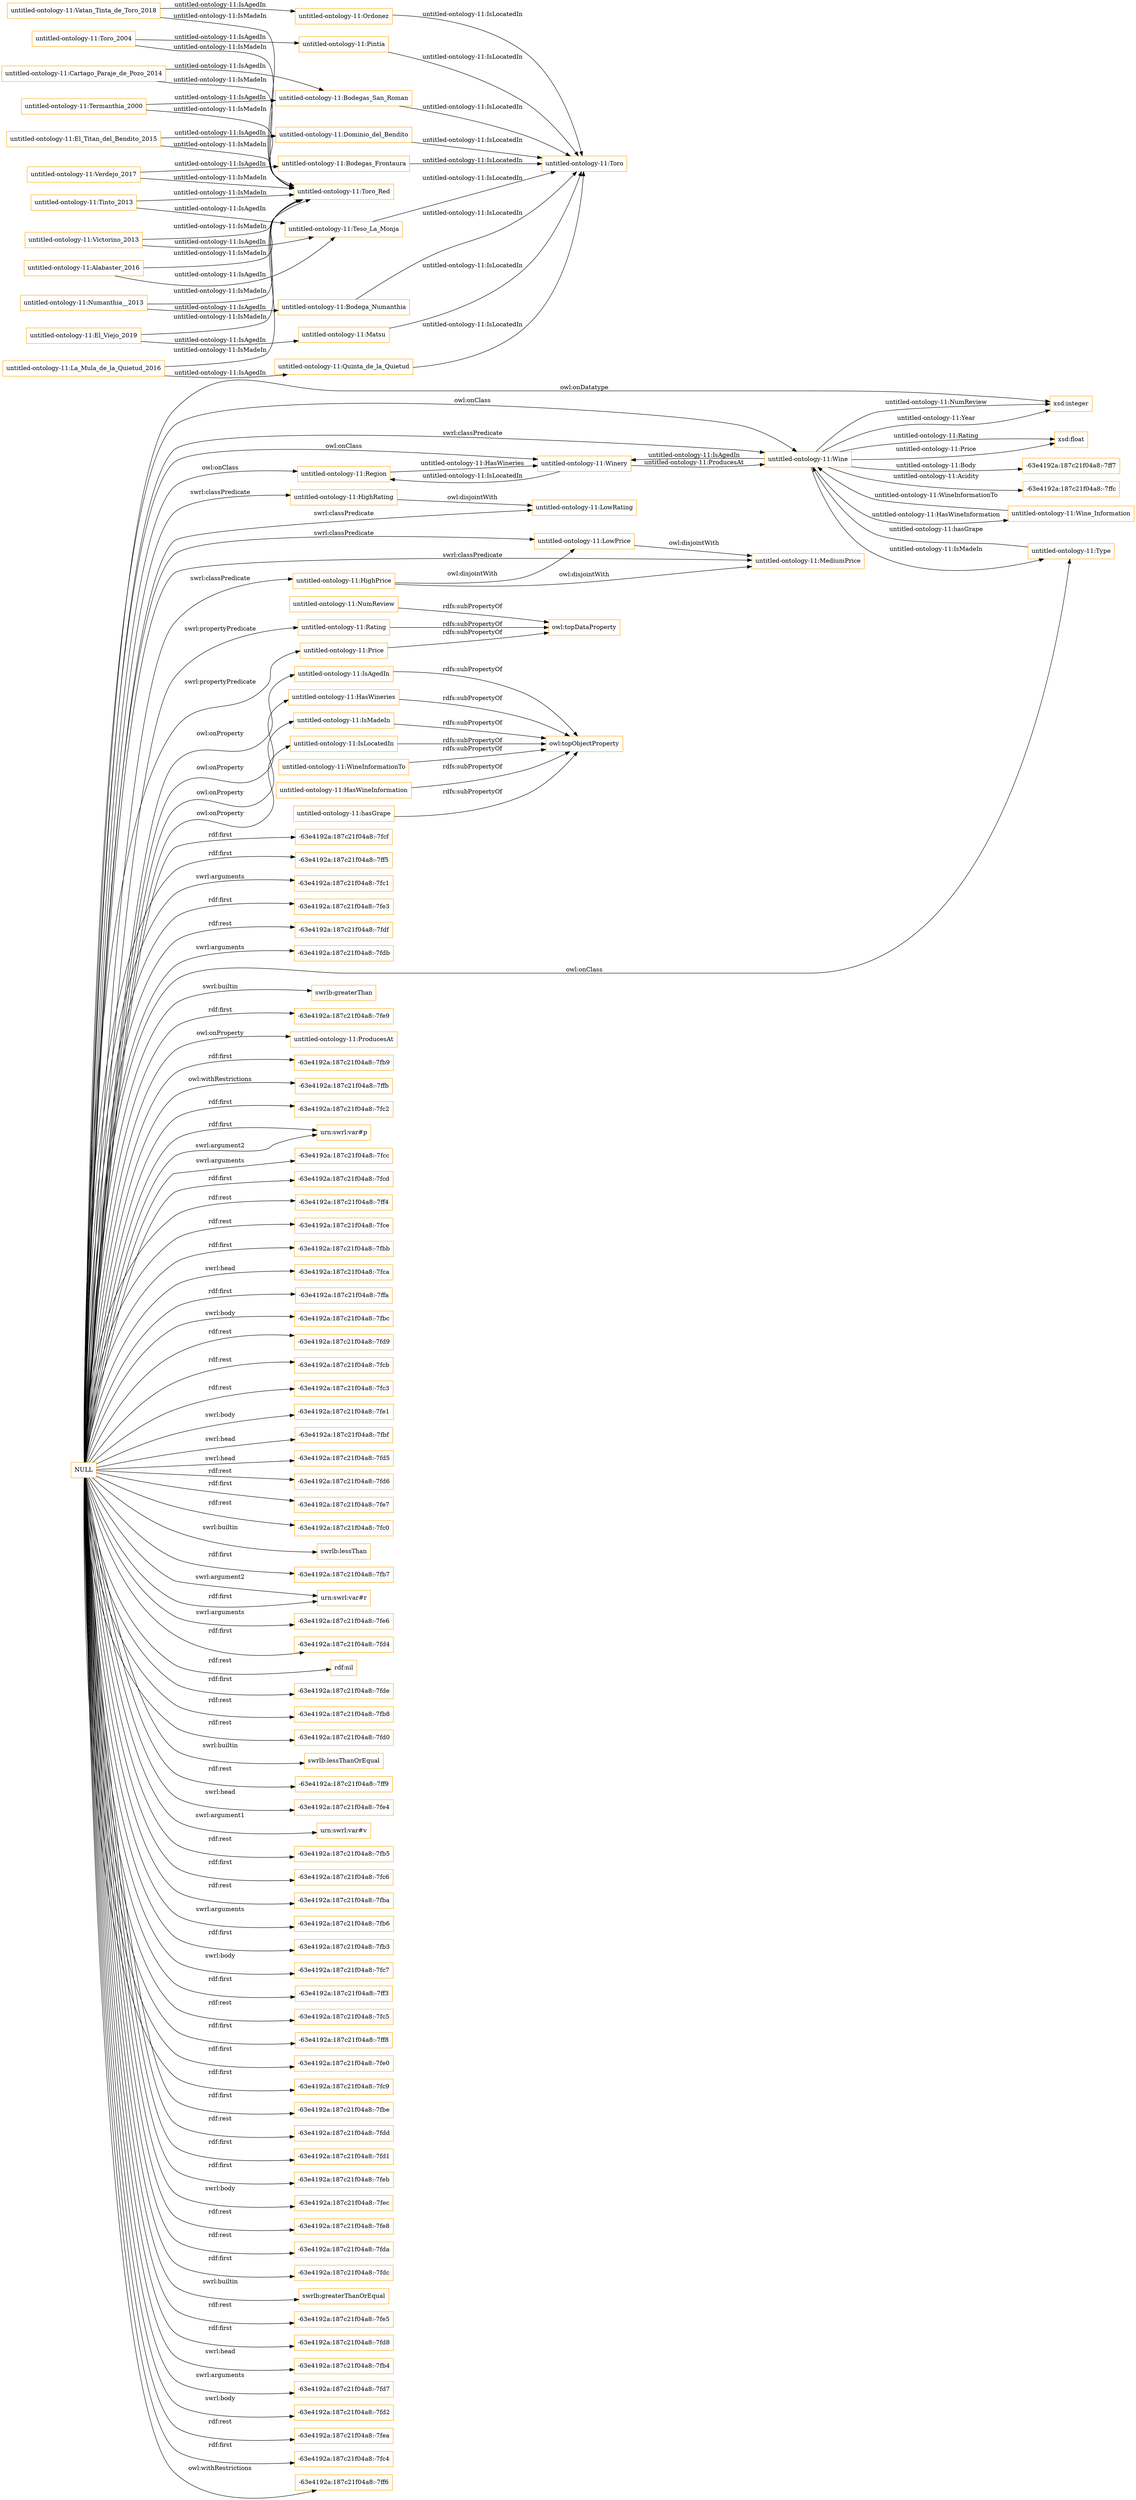 digraph ar2dtool_diagram { 
rankdir=LR;
size="1501"
node [shape = rectangle, color="orange"]; "untitled-ontology-11:Region" "untitled-ontology-11:HighRating" "untitled-ontology-11:LowRating" "untitled-ontology-11:Wine_Information" "untitled-ontology-11:Type" "untitled-ontology-11:Wine" "untitled-ontology-11:MediumPrice" "untitled-ontology-11:Winery" "untitled-ontology-11:LowPrice" "untitled-ontology-11:HighPrice" "untitled-ontology-11:Toro" ; /*classes style*/
	"untitled-ontology-11:Vatan_Tinta_de_Toro_2018" -> "untitled-ontology-11:Ordonez" [ label = "untitled-ontology-11:IsAgedIn" ];
	"untitled-ontology-11:Vatan_Tinta_de_Toro_2018" -> "untitled-ontology-11:Toro_Red" [ label = "untitled-ontology-11:IsMadeIn" ];
	"untitled-ontology-11:HasWineInformation" -> "owl:topObjectProperty" [ label = "rdfs:subPropertyOf" ];
	"untitled-ontology-11:Toro_2004" -> "untitled-ontology-11:Pintia" [ label = "untitled-ontology-11:IsAgedIn" ];
	"untitled-ontology-11:Toro_2004" -> "untitled-ontology-11:Toro_Red" [ label = "untitled-ontology-11:IsMadeIn" ];
	"untitled-ontology-11:Bodegas_San_Roman" -> "untitled-ontology-11:Toro" [ label = "untitled-ontology-11:IsLocatedIn" ];
	"untitled-ontology-11:El_Titan_del_Bendito_2015" -> "untitled-ontology-11:Toro_Red" [ label = "untitled-ontology-11:IsMadeIn" ];
	"untitled-ontology-11:El_Titan_del_Bendito_2015" -> "untitled-ontology-11:Dominio_del_Bendito" [ label = "untitled-ontology-11:IsAgedIn" ];
	"untitled-ontology-11:hasGrape" -> "owl:topObjectProperty" [ label = "rdfs:subPropertyOf" ];
	"untitled-ontology-11:Bodegas_Frontaura" -> "untitled-ontology-11:Toro" [ label = "untitled-ontology-11:IsLocatedIn" ];
	"untitled-ontology-11:Teso_La_Monja" -> "untitled-ontology-11:Toro" [ label = "untitled-ontology-11:IsLocatedIn" ];
	"untitled-ontology-11:Tinto_2013" -> "untitled-ontology-11:Toro_Red" [ label = "untitled-ontology-11:IsMadeIn" ];
	"untitled-ontology-11:Tinto_2013" -> "untitled-ontology-11:Teso_La_Monja" [ label = "untitled-ontology-11:IsAgedIn" ];
	"untitled-ontology-11:Bodega_Numanthia" -> "untitled-ontology-11:Toro" [ label = "untitled-ontology-11:IsLocatedIn" ];
	"untitled-ontology-11:LowPrice" -> "untitled-ontology-11:MediumPrice" [ label = "owl:disjointWith" ];
	"untitled-ontology-11:Price" -> "owl:topDataProperty" [ label = "rdfs:subPropertyOf" ];
	"untitled-ontology-11:Pintia" -> "untitled-ontology-11:Toro" [ label = "untitled-ontology-11:IsLocatedIn" ];
	"untitled-ontology-11:NumReview" -> "owl:topDataProperty" [ label = "rdfs:subPropertyOf" ];
	"untitled-ontology-11:Matsu" -> "untitled-ontology-11:Toro" [ label = "untitled-ontology-11:IsLocatedIn" ];
	"untitled-ontology-11:HighPrice" -> "untitled-ontology-11:MediumPrice" [ label = "owl:disjointWith" ];
	"untitled-ontology-11:HighPrice" -> "untitled-ontology-11:LowPrice" [ label = "owl:disjointWith" ];
	"untitled-ontology-11:Victorino_2013" -> "untitled-ontology-11:Teso_La_Monja" [ label = "untitled-ontology-11:IsAgedIn" ];
	"untitled-ontology-11:Victorino_2013" -> "untitled-ontology-11:Toro_Red" [ label = "untitled-ontology-11:IsMadeIn" ];
	"untitled-ontology-11:Cartago_Paraje_de_Pozo_2014" -> "untitled-ontology-11:Toro_Red" [ label = "untitled-ontology-11:IsMadeIn" ];
	"untitled-ontology-11:Cartago_Paraje_de_Pozo_2014" -> "untitled-ontology-11:Bodegas_San_Roman" [ label = "untitled-ontology-11:IsAgedIn" ];
	"untitled-ontology-11:Dominio_del_Bendito" -> "untitled-ontology-11:Toro" [ label = "untitled-ontology-11:IsLocatedIn" ];
	"untitled-ontology-11:IsAgedIn" -> "owl:topObjectProperty" [ label = "rdfs:subPropertyOf" ];
	"untitled-ontology-11:Ordonez" -> "untitled-ontology-11:Toro" [ label = "untitled-ontology-11:IsLocatedIn" ];
	"NULL" -> "-63e4192a:187c21f04a8:-7fcf" [ label = "rdf:first" ];
	"NULL" -> "-63e4192a:187c21f04a8:-7ff5" [ label = "rdf:first" ];
	"NULL" -> "untitled-ontology-11:Type" [ label = "owl:onClass" ];
	"NULL" -> "-63e4192a:187c21f04a8:-7fc1" [ label = "swrl:arguments" ];
	"NULL" -> "-63e4192a:187c21f04a8:-7fe3" [ label = "rdf:first" ];
	"NULL" -> "untitled-ontology-11:LowPrice" [ label = "swrl:classPredicate" ];
	"NULL" -> "untitled-ontology-11:IsAgedIn" [ label = "owl:onProperty" ];
	"NULL" -> "-63e4192a:187c21f04a8:-7fdf" [ label = "rdf:rest" ];
	"NULL" -> "-63e4192a:187c21f04a8:-7fdb" [ label = "swrl:arguments" ];
	"NULL" -> "xsd:integer" [ label = "owl:onDatatype" ];
	"NULL" -> "swrlb:greaterThan" [ label = "swrl:builtin" ];
	"NULL" -> "-63e4192a:187c21f04a8:-7fe9" [ label = "rdf:first" ];
	"NULL" -> "untitled-ontology-11:ProducesAt" [ label = "owl:onProperty" ];
	"NULL" -> "-63e4192a:187c21f04a8:-7fb9" [ label = "rdf:first" ];
	"NULL" -> "untitled-ontology-11:Winery" [ label = "owl:onClass" ];
	"NULL" -> "-63e4192a:187c21f04a8:-7ffb" [ label = "owl:withRestrictions" ];
	"NULL" -> "-63e4192a:187c21f04a8:-7fc2" [ label = "rdf:first" ];
	"NULL" -> "urn:swrl:var#p" [ label = "rdf:first" ];
	"NULL" -> "untitled-ontology-11:HasWineries" [ label = "owl:onProperty" ];
	"NULL" -> "-63e4192a:187c21f04a8:-7fcc" [ label = "swrl:arguments" ];
	"NULL" -> "-63e4192a:187c21f04a8:-7fcd" [ label = "rdf:first" ];
	"NULL" -> "-63e4192a:187c21f04a8:-7ff4" [ label = "rdf:rest" ];
	"NULL" -> "-63e4192a:187c21f04a8:-7fce" [ label = "rdf:rest" ];
	"NULL" -> "-63e4192a:187c21f04a8:-7fbb" [ label = "rdf:first" ];
	"NULL" -> "-63e4192a:187c21f04a8:-7fca" [ label = "swrl:head" ];
	"NULL" -> "-63e4192a:187c21f04a8:-7ffa" [ label = "rdf:first" ];
	"NULL" -> "-63e4192a:187c21f04a8:-7fbc" [ label = "swrl:body" ];
	"NULL" -> "-63e4192a:187c21f04a8:-7fd9" [ label = "rdf:rest" ];
	"NULL" -> "-63e4192a:187c21f04a8:-7fcb" [ label = "rdf:rest" ];
	"NULL" -> "-63e4192a:187c21f04a8:-7fc3" [ label = "rdf:rest" ];
	"NULL" -> "-63e4192a:187c21f04a8:-7fe1" [ label = "swrl:body" ];
	"NULL" -> "-63e4192a:187c21f04a8:-7fbf" [ label = "swrl:head" ];
	"NULL" -> "-63e4192a:187c21f04a8:-7fd5" [ label = "swrl:head" ];
	"NULL" -> "-63e4192a:187c21f04a8:-7fd6" [ label = "rdf:rest" ];
	"NULL" -> "untitled-ontology-11:Wine" [ label = "owl:onClass" ];
	"NULL" -> "-63e4192a:187c21f04a8:-7fe7" [ label = "rdf:first" ];
	"NULL" -> "-63e4192a:187c21f04a8:-7fc0" [ label = "rdf:rest" ];
	"NULL" -> "swrlb:lessThan" [ label = "swrl:builtin" ];
	"NULL" -> "-63e4192a:187c21f04a8:-7fb7" [ label = "rdf:first" ];
	"NULL" -> "untitled-ontology-11:LowRating" [ label = "swrl:classPredicate" ];
	"NULL" -> "urn:swrl:var#r" [ label = "swrl:argument2" ];
	"NULL" -> "-63e4192a:187c21f04a8:-7fe6" [ label = "swrl:arguments" ];
	"NULL" -> "-63e4192a:187c21f04a8:-7fd4" [ label = "rdf:first" ];
	"NULL" -> "untitled-ontology-11:MediumPrice" [ label = "swrl:classPredicate" ];
	"NULL" -> "rdf:nil" [ label = "rdf:rest" ];
	"NULL" -> "untitled-ontology-11:Price" [ label = "swrl:propertyPredicate" ];
	"NULL" -> "-63e4192a:187c21f04a8:-7fde" [ label = "rdf:first" ];
	"NULL" -> "-63e4192a:187c21f04a8:-7fb8" [ label = "rdf:rest" ];
	"NULL" -> "-63e4192a:187c21f04a8:-7fd0" [ label = "rdf:rest" ];
	"NULL" -> "swrlb:lessThanOrEqual" [ label = "swrl:builtin" ];
	"NULL" -> "-63e4192a:187c21f04a8:-7ff9" [ label = "rdf:rest" ];
	"NULL" -> "-63e4192a:187c21f04a8:-7fe4" [ label = "swrl:head" ];
	"NULL" -> "urn:swrl:var#v" [ label = "swrl:argument1" ];
	"NULL" -> "-63e4192a:187c21f04a8:-7fb5" [ label = "rdf:rest" ];
	"NULL" -> "untitled-ontology-11:HighPrice" [ label = "swrl:classPredicate" ];
	"NULL" -> "-63e4192a:187c21f04a8:-7fc6" [ label = "rdf:first" ];
	"NULL" -> "-63e4192a:187c21f04a8:-7fba" [ label = "rdf:rest" ];
	"NULL" -> "-63e4192a:187c21f04a8:-7fb6" [ label = "swrl:arguments" ];
	"NULL" -> "-63e4192a:187c21f04a8:-7fb3" [ label = "rdf:first" ];
	"NULL" -> "untitled-ontology-11:Wine" [ label = "swrl:classPredicate" ];
	"NULL" -> "-63e4192a:187c21f04a8:-7fc7" [ label = "swrl:body" ];
	"NULL" -> "-63e4192a:187c21f04a8:-7ff3" [ label = "rdf:first" ];
	"NULL" -> "-63e4192a:187c21f04a8:-7fc5" [ label = "rdf:rest" ];
	"NULL" -> "-63e4192a:187c21f04a8:-7ff8" [ label = "rdf:first" ];
	"NULL" -> "-63e4192a:187c21f04a8:-7fe0" [ label = "rdf:first" ];
	"NULL" -> "-63e4192a:187c21f04a8:-7fc9" [ label = "rdf:first" ];
	"NULL" -> "-63e4192a:187c21f04a8:-7fbe" [ label = "rdf:first" ];
	"NULL" -> "-63e4192a:187c21f04a8:-7fdd" [ label = "rdf:rest" ];
	"NULL" -> "-63e4192a:187c21f04a8:-7fd1" [ label = "rdf:first" ];
	"NULL" -> "-63e4192a:187c21f04a8:-7feb" [ label = "rdf:first" ];
	"NULL" -> "-63e4192a:187c21f04a8:-7fec" [ label = "swrl:body" ];
	"NULL" -> "-63e4192a:187c21f04a8:-7fe8" [ label = "rdf:rest" ];
	"NULL" -> "-63e4192a:187c21f04a8:-7fda" [ label = "rdf:rest" ];
	"NULL" -> "-63e4192a:187c21f04a8:-7fdc" [ label = "rdf:first" ];
	"NULL" -> "untitled-ontology-11:Rating" [ label = "swrl:propertyPredicate" ];
	"NULL" -> "untitled-ontology-11:IsMadeIn" [ label = "owl:onProperty" ];
	"NULL" -> "urn:swrl:var#p" [ label = "swrl:argument2" ];
	"NULL" -> "swrlb:greaterThanOrEqual" [ label = "swrl:builtin" ];
	"NULL" -> "untitled-ontology-11:IsLocatedIn" [ label = "owl:onProperty" ];
	"NULL" -> "-63e4192a:187c21f04a8:-7fe5" [ label = "rdf:rest" ];
	"NULL" -> "-63e4192a:187c21f04a8:-7fd8" [ label = "rdf:first" ];
	"NULL" -> "untitled-ontology-11:HighRating" [ label = "swrl:classPredicate" ];
	"NULL" -> "-63e4192a:187c21f04a8:-7fb4" [ label = "swrl:head" ];
	"NULL" -> "-63e4192a:187c21f04a8:-7fd7" [ label = "swrl:arguments" ];
	"NULL" -> "untitled-ontology-11:Region" [ label = "owl:onClass" ];
	"NULL" -> "-63e4192a:187c21f04a8:-7fd2" [ label = "swrl:body" ];
	"NULL" -> "-63e4192a:187c21f04a8:-7fea" [ label = "rdf:rest" ];
	"NULL" -> "-63e4192a:187c21f04a8:-7fc4" [ label = "rdf:first" ];
	"NULL" -> "urn:swrl:var#r" [ label = "rdf:first" ];
	"NULL" -> "-63e4192a:187c21f04a8:-7ff6" [ label = "owl:withRestrictions" ];
	"untitled-ontology-11:IsMadeIn" -> "owl:topObjectProperty" [ label = "rdfs:subPropertyOf" ];
	"untitled-ontology-11:Quinta_de_la_Quietud" -> "untitled-ontology-11:Toro" [ label = "untitled-ontology-11:IsLocatedIn" ];
	"untitled-ontology-11:HasWineries" -> "owl:topObjectProperty" [ label = "rdfs:subPropertyOf" ];
	"untitled-ontology-11:HighRating" -> "untitled-ontology-11:LowRating" [ label = "owl:disjointWith" ];
	"untitled-ontology-11:Rating" -> "owl:topDataProperty" [ label = "rdfs:subPropertyOf" ];
	"untitled-ontology-11:IsLocatedIn" -> "owl:topObjectProperty" [ label = "rdfs:subPropertyOf" ];
	"untitled-ontology-11:Termanthia_2000" -> "untitled-ontology-11:Bodegas_San_Roman" [ label = "untitled-ontology-11:IsAgedIn" ];
	"untitled-ontology-11:Termanthia_2000" -> "untitled-ontology-11:Toro_Red" [ label = "untitled-ontology-11:IsMadeIn" ];
	"untitled-ontology-11:La_Mula_de_la_Quietud_2016" -> "untitled-ontology-11:Toro_Red" [ label = "untitled-ontology-11:IsMadeIn" ];
	"untitled-ontology-11:La_Mula_de_la_Quietud_2016" -> "untitled-ontology-11:Quinta_de_la_Quietud" [ label = "untitled-ontology-11:IsAgedIn" ];
	"untitled-ontology-11:Numanthia__2013" -> "untitled-ontology-11:Toro_Red" [ label = "untitled-ontology-11:IsMadeIn" ];
	"untitled-ontology-11:Numanthia__2013" -> "untitled-ontology-11:Bodega_Numanthia" [ label = "untitled-ontology-11:IsAgedIn" ];
	"untitled-ontology-11:WineInformationTo" -> "owl:topObjectProperty" [ label = "rdfs:subPropertyOf" ];
	"untitled-ontology-11:Verdejo_2017" -> "untitled-ontology-11:Bodegas_Frontaura" [ label = "untitled-ontology-11:IsAgedIn" ];
	"untitled-ontology-11:Verdejo_2017" -> "untitled-ontology-11:Toro_Red" [ label = "untitled-ontology-11:IsMadeIn" ];
	"untitled-ontology-11:Alabaster_2016" -> "untitled-ontology-11:Teso_La_Monja" [ label = "untitled-ontology-11:IsAgedIn" ];
	"untitled-ontology-11:Alabaster_2016" -> "untitled-ontology-11:Toro_Red" [ label = "untitled-ontology-11:IsMadeIn" ];
	"untitled-ontology-11:El_Viejo_2019" -> "untitled-ontology-11:Toro_Red" [ label = "untitled-ontology-11:IsMadeIn" ];
	"untitled-ontology-11:El_Viejo_2019" -> "untitled-ontology-11:Matsu" [ label = "untitled-ontology-11:IsAgedIn" ];
	"untitled-ontology-11:Type" -> "untitled-ontology-11:Wine" [ label = "untitled-ontology-11:hasGrape" ];
	"untitled-ontology-11:Region" -> "untitled-ontology-11:Winery" [ label = "untitled-ontology-11:HasWineries" ];
	"untitled-ontology-11:Wine" -> "xsd:float" [ label = "untitled-ontology-11:Price" ];
	"untitled-ontology-11:Wine" -> "xsd:float" [ label = "untitled-ontology-11:Rating" ];
	"untitled-ontology-11:Wine_Information" -> "untitled-ontology-11:Wine" [ label = "untitled-ontology-11:WineInformationTo" ];
	"untitled-ontology-11:Wine" -> "xsd:integer" [ label = "untitled-ontology-11:NumReview" ];
	"untitled-ontology-11:Wine" -> "xsd:integer" [ label = "untitled-ontology-11:Year" ];
	"untitled-ontology-11:Winery" -> "untitled-ontology-11:Wine" [ label = "untitled-ontology-11:ProducesAt" ];
	"untitled-ontology-11:Wine" -> "untitled-ontology-11:Winery" [ label = "untitled-ontology-11:IsAgedIn" ];
	"untitled-ontology-11:Wine" -> "untitled-ontology-11:Wine_Information" [ label = "untitled-ontology-11:HasWineInformation" ];
	"untitled-ontology-11:Winery" -> "untitled-ontology-11:Region" [ label = "untitled-ontology-11:IsLocatedIn" ];
	"untitled-ontology-11:Wine" -> "-63e4192a:187c21f04a8:-7ff7" [ label = "untitled-ontology-11:Body" ];
	"untitled-ontology-11:Wine" -> "untitled-ontology-11:Type" [ label = "untitled-ontology-11:IsMadeIn" ];
	"untitled-ontology-11:Wine" -> "-63e4192a:187c21f04a8:-7ffc" [ label = "untitled-ontology-11:Acidity" ];

}
